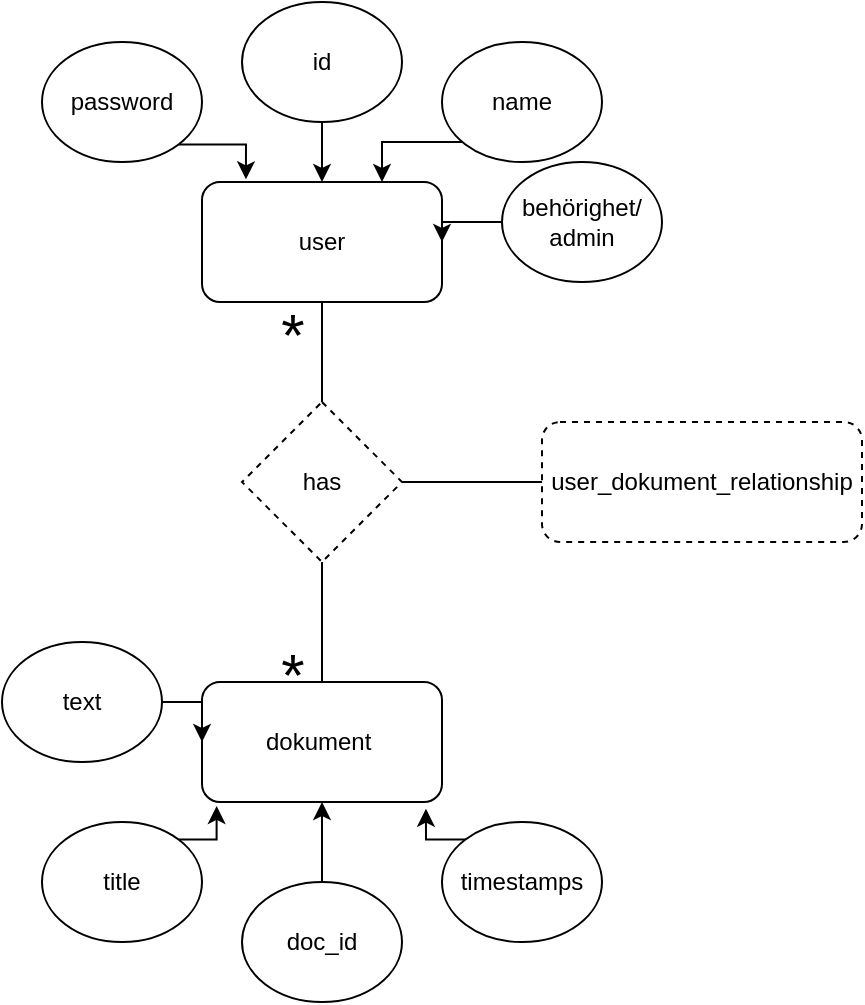 <mxfile version="12.5.6" type="device"><diagram id="C5RBs43oDa-KdzZeNtuy" name="Page-1"><mxGraphModel dx="1117" dy="554" grid="1" gridSize="10" guides="1" tooltips="1" connect="1" arrows="1" fold="1" page="1" pageScale="1" pageWidth="827" pageHeight="1169" math="0" shadow="0"><root><mxCell id="WIyWlLk6GJQsqaUBKTNV-0"/><mxCell id="WIyWlLk6GJQsqaUBKTNV-1" parent="WIyWlLk6GJQsqaUBKTNV-0"/><mxCell id="5dvnzNRWwRD9WJU2gez4-0" value="user" style="rounded=1;whiteSpace=wrap;html=1;" vertex="1" parent="WIyWlLk6GJQsqaUBKTNV-1"><mxGeometry x="100" y="110" width="120" height="60" as="geometry"/></mxCell><mxCell id="5dvnzNRWwRD9WJU2gez4-2" value="" style="edgeStyle=orthogonalEdgeStyle;rounded=0;orthogonalLoop=1;jettySize=auto;html=1;" edge="1" parent="WIyWlLk6GJQsqaUBKTNV-1" source="5dvnzNRWwRD9WJU2gez4-1" target="5dvnzNRWwRD9WJU2gez4-0"><mxGeometry relative="1" as="geometry"/></mxCell><mxCell id="5dvnzNRWwRD9WJU2gez4-1" value="id" style="ellipse;whiteSpace=wrap;html=1;" vertex="1" parent="WIyWlLk6GJQsqaUBKTNV-1"><mxGeometry x="120" y="20" width="80" height="60" as="geometry"/></mxCell><mxCell id="5dvnzNRWwRD9WJU2gez4-28" style="edgeStyle=orthogonalEdgeStyle;rounded=0;orthogonalLoop=1;jettySize=auto;html=1;exitX=0;exitY=1;exitDx=0;exitDy=0;entryX=0.75;entryY=0;entryDx=0;entryDy=0;" edge="1" parent="WIyWlLk6GJQsqaUBKTNV-1" source="5dvnzNRWwRD9WJU2gez4-3" target="5dvnzNRWwRD9WJU2gez4-0"><mxGeometry relative="1" as="geometry"><Array as="points"><mxPoint x="232" y="90"/><mxPoint x="190" y="90"/></Array></mxGeometry></mxCell><mxCell id="5dvnzNRWwRD9WJU2gez4-3" value="name" style="ellipse;whiteSpace=wrap;html=1;" vertex="1" parent="WIyWlLk6GJQsqaUBKTNV-1"><mxGeometry x="220" y="40" width="80" height="60" as="geometry"/></mxCell><mxCell id="5dvnzNRWwRD9WJU2gez4-27" style="edgeStyle=orthogonalEdgeStyle;rounded=0;orthogonalLoop=1;jettySize=auto;html=1;exitX=1;exitY=1;exitDx=0;exitDy=0;entryX=0.183;entryY=-0.022;entryDx=0;entryDy=0;entryPerimeter=0;" edge="1" parent="WIyWlLk6GJQsqaUBKTNV-1" source="5dvnzNRWwRD9WJU2gez4-6" target="5dvnzNRWwRD9WJU2gez4-0"><mxGeometry relative="1" as="geometry"/></mxCell><mxCell id="5dvnzNRWwRD9WJU2gez4-6" value="password" style="ellipse;whiteSpace=wrap;html=1;" vertex="1" parent="WIyWlLk6GJQsqaUBKTNV-1"><mxGeometry x="20" y="40" width="80" height="60" as="geometry"/></mxCell><mxCell id="5dvnzNRWwRD9WJU2gez4-9" value="dokument&amp;nbsp;" style="rounded=1;whiteSpace=wrap;html=1;" vertex="1" parent="WIyWlLk6GJQsqaUBKTNV-1"><mxGeometry x="100" y="360" width="120" height="60" as="geometry"/></mxCell><mxCell id="5dvnzNRWwRD9WJU2gez4-10" value="has" style="rhombus;whiteSpace=wrap;html=1;dashed=1;" vertex="1" parent="WIyWlLk6GJQsqaUBKTNV-1"><mxGeometry x="120" y="220" width="80" height="80" as="geometry"/></mxCell><mxCell id="5dvnzNRWwRD9WJU2gez4-11" value="" style="endArrow=none;html=1;entryX=0.5;entryY=0;entryDx=0;entryDy=0;exitX=0.5;exitY=1;exitDx=0;exitDy=0;" edge="1" parent="WIyWlLk6GJQsqaUBKTNV-1" source="5dvnzNRWwRD9WJU2gez4-10" target="5dvnzNRWwRD9WJU2gez4-9"><mxGeometry width="50" height="50" relative="1" as="geometry"><mxPoint x="20" y="490" as="sourcePoint"/><mxPoint x="70" y="440" as="targetPoint"/></mxGeometry></mxCell><mxCell id="5dvnzNRWwRD9WJU2gez4-12" value="" style="endArrow=none;html=1;exitX=0.5;exitY=1;exitDx=0;exitDy=0;entryX=0.5;entryY=0;entryDx=0;entryDy=0;" edge="1" parent="WIyWlLk6GJQsqaUBKTNV-1" source="5dvnzNRWwRD9WJU2gez4-0" target="5dvnzNRWwRD9WJU2gez4-10"><mxGeometry width="50" height="50" relative="1" as="geometry"><mxPoint x="20" y="490" as="sourcePoint"/><mxPoint x="70" y="440" as="targetPoint"/></mxGeometry></mxCell><mxCell id="5dvnzNRWwRD9WJU2gez4-13" value="" style="endArrow=none;html=1;entryX=1;entryY=0.5;entryDx=0;entryDy=0;" edge="1" parent="WIyWlLk6GJQsqaUBKTNV-1" target="5dvnzNRWwRD9WJU2gez4-10"><mxGeometry width="50" height="50" relative="1" as="geometry"><mxPoint x="270" y="260" as="sourcePoint"/><mxPoint x="70" y="440" as="targetPoint"/></mxGeometry></mxCell><mxCell id="5dvnzNRWwRD9WJU2gez4-17" value="" style="edgeStyle=orthogonalEdgeStyle;rounded=0;orthogonalLoop=1;jettySize=auto;html=1;" edge="1" parent="WIyWlLk6GJQsqaUBKTNV-1" source="5dvnzNRWwRD9WJU2gez4-14" target="5dvnzNRWwRD9WJU2gez4-9"><mxGeometry relative="1" as="geometry"/></mxCell><mxCell id="5dvnzNRWwRD9WJU2gez4-14" value="doc_id" style="ellipse;whiteSpace=wrap;html=1;" vertex="1" parent="WIyWlLk6GJQsqaUBKTNV-1"><mxGeometry x="120" y="460" width="80" height="60" as="geometry"/></mxCell><mxCell id="5dvnzNRWwRD9WJU2gez4-25" style="edgeStyle=orthogonalEdgeStyle;rounded=0;orthogonalLoop=1;jettySize=auto;html=1;exitX=0;exitY=0;exitDx=0;exitDy=0;entryX=0.933;entryY=1.056;entryDx=0;entryDy=0;entryPerimeter=0;" edge="1" parent="WIyWlLk6GJQsqaUBKTNV-1" source="5dvnzNRWwRD9WJU2gez4-15" target="5dvnzNRWwRD9WJU2gez4-9"><mxGeometry relative="1" as="geometry"/></mxCell><mxCell id="5dvnzNRWwRD9WJU2gez4-15" value="timestamps" style="ellipse;whiteSpace=wrap;html=1;" vertex="1" parent="WIyWlLk6GJQsqaUBKTNV-1"><mxGeometry x="220" y="430" width="80" height="60" as="geometry"/></mxCell><mxCell id="5dvnzNRWwRD9WJU2gez4-24" style="edgeStyle=orthogonalEdgeStyle;rounded=0;orthogonalLoop=1;jettySize=auto;html=1;exitX=1;exitY=0;exitDx=0;exitDy=0;entryX=0.061;entryY=1.033;entryDx=0;entryDy=0;entryPerimeter=0;" edge="1" parent="WIyWlLk6GJQsqaUBKTNV-1" source="5dvnzNRWwRD9WJU2gez4-16" target="5dvnzNRWwRD9WJU2gez4-9"><mxGeometry relative="1" as="geometry"/></mxCell><mxCell id="5dvnzNRWwRD9WJU2gez4-16" value="title" style="ellipse;whiteSpace=wrap;html=1;" vertex="1" parent="WIyWlLk6GJQsqaUBKTNV-1"><mxGeometry x="20" y="430" width="80" height="60" as="geometry"/></mxCell><mxCell id="5dvnzNRWwRD9WJU2gez4-23" value="" style="edgeStyle=orthogonalEdgeStyle;rounded=0;orthogonalLoop=1;jettySize=auto;html=1;" edge="1" parent="WIyWlLk6GJQsqaUBKTNV-1" source="5dvnzNRWwRD9WJU2gez4-22" target="5dvnzNRWwRD9WJU2gez4-9"><mxGeometry relative="1" as="geometry"/></mxCell><mxCell id="5dvnzNRWwRD9WJU2gez4-22" value="text" style="ellipse;whiteSpace=wrap;html=1;" vertex="1" parent="WIyWlLk6GJQsqaUBKTNV-1"><mxGeometry y="340" width="80" height="60" as="geometry"/></mxCell><mxCell id="5dvnzNRWwRD9WJU2gez4-29" value="&lt;p style=&quot;line-height: 190%&quot;&gt;&lt;font style=&quot;font-size: 30px&quot;&gt;*&lt;/font&gt;&lt;/p&gt;" style="text;html=1;align=center;verticalAlign=middle;resizable=0;points=[];autosize=1;" vertex="1" parent="WIyWlLk6GJQsqaUBKTNV-1"><mxGeometry x="130" y="160" width="30" height="60" as="geometry"/></mxCell><mxCell id="5dvnzNRWwRD9WJU2gez4-30" value="&lt;p style=&quot;line-height: 190%&quot;&gt;&lt;font style=&quot;font-size: 30px&quot;&gt;*&lt;/font&gt;&lt;/p&gt;" style="text;html=1;align=center;verticalAlign=middle;resizable=0;points=[];autosize=1;" vertex="1" parent="WIyWlLk6GJQsqaUBKTNV-1"><mxGeometry x="130" y="330" width="30" height="60" as="geometry"/></mxCell><mxCell id="5dvnzNRWwRD9WJU2gez4-32" value="user_dokument_relationship" style="rounded=1;whiteSpace=wrap;html=1;dashed=1;" vertex="1" parent="WIyWlLk6GJQsqaUBKTNV-1"><mxGeometry x="270" y="230" width="160" height="60" as="geometry"/></mxCell><mxCell id="5dvnzNRWwRD9WJU2gez4-36" style="edgeStyle=orthogonalEdgeStyle;rounded=0;orthogonalLoop=1;jettySize=auto;html=1;exitX=0;exitY=0.5;exitDx=0;exitDy=0;entryX=1;entryY=0.5;entryDx=0;entryDy=0;" edge="1" parent="WIyWlLk6GJQsqaUBKTNV-1" source="5dvnzNRWwRD9WJU2gez4-35" target="5dvnzNRWwRD9WJU2gez4-0"><mxGeometry relative="1" as="geometry"/></mxCell><mxCell id="5dvnzNRWwRD9WJU2gez4-35" value="behörighet/&lt;br&gt;admin" style="ellipse;whiteSpace=wrap;html=1;" vertex="1" parent="WIyWlLk6GJQsqaUBKTNV-1"><mxGeometry x="250" y="100" width="80" height="60" as="geometry"/></mxCell></root></mxGraphModel></diagram></mxfile>